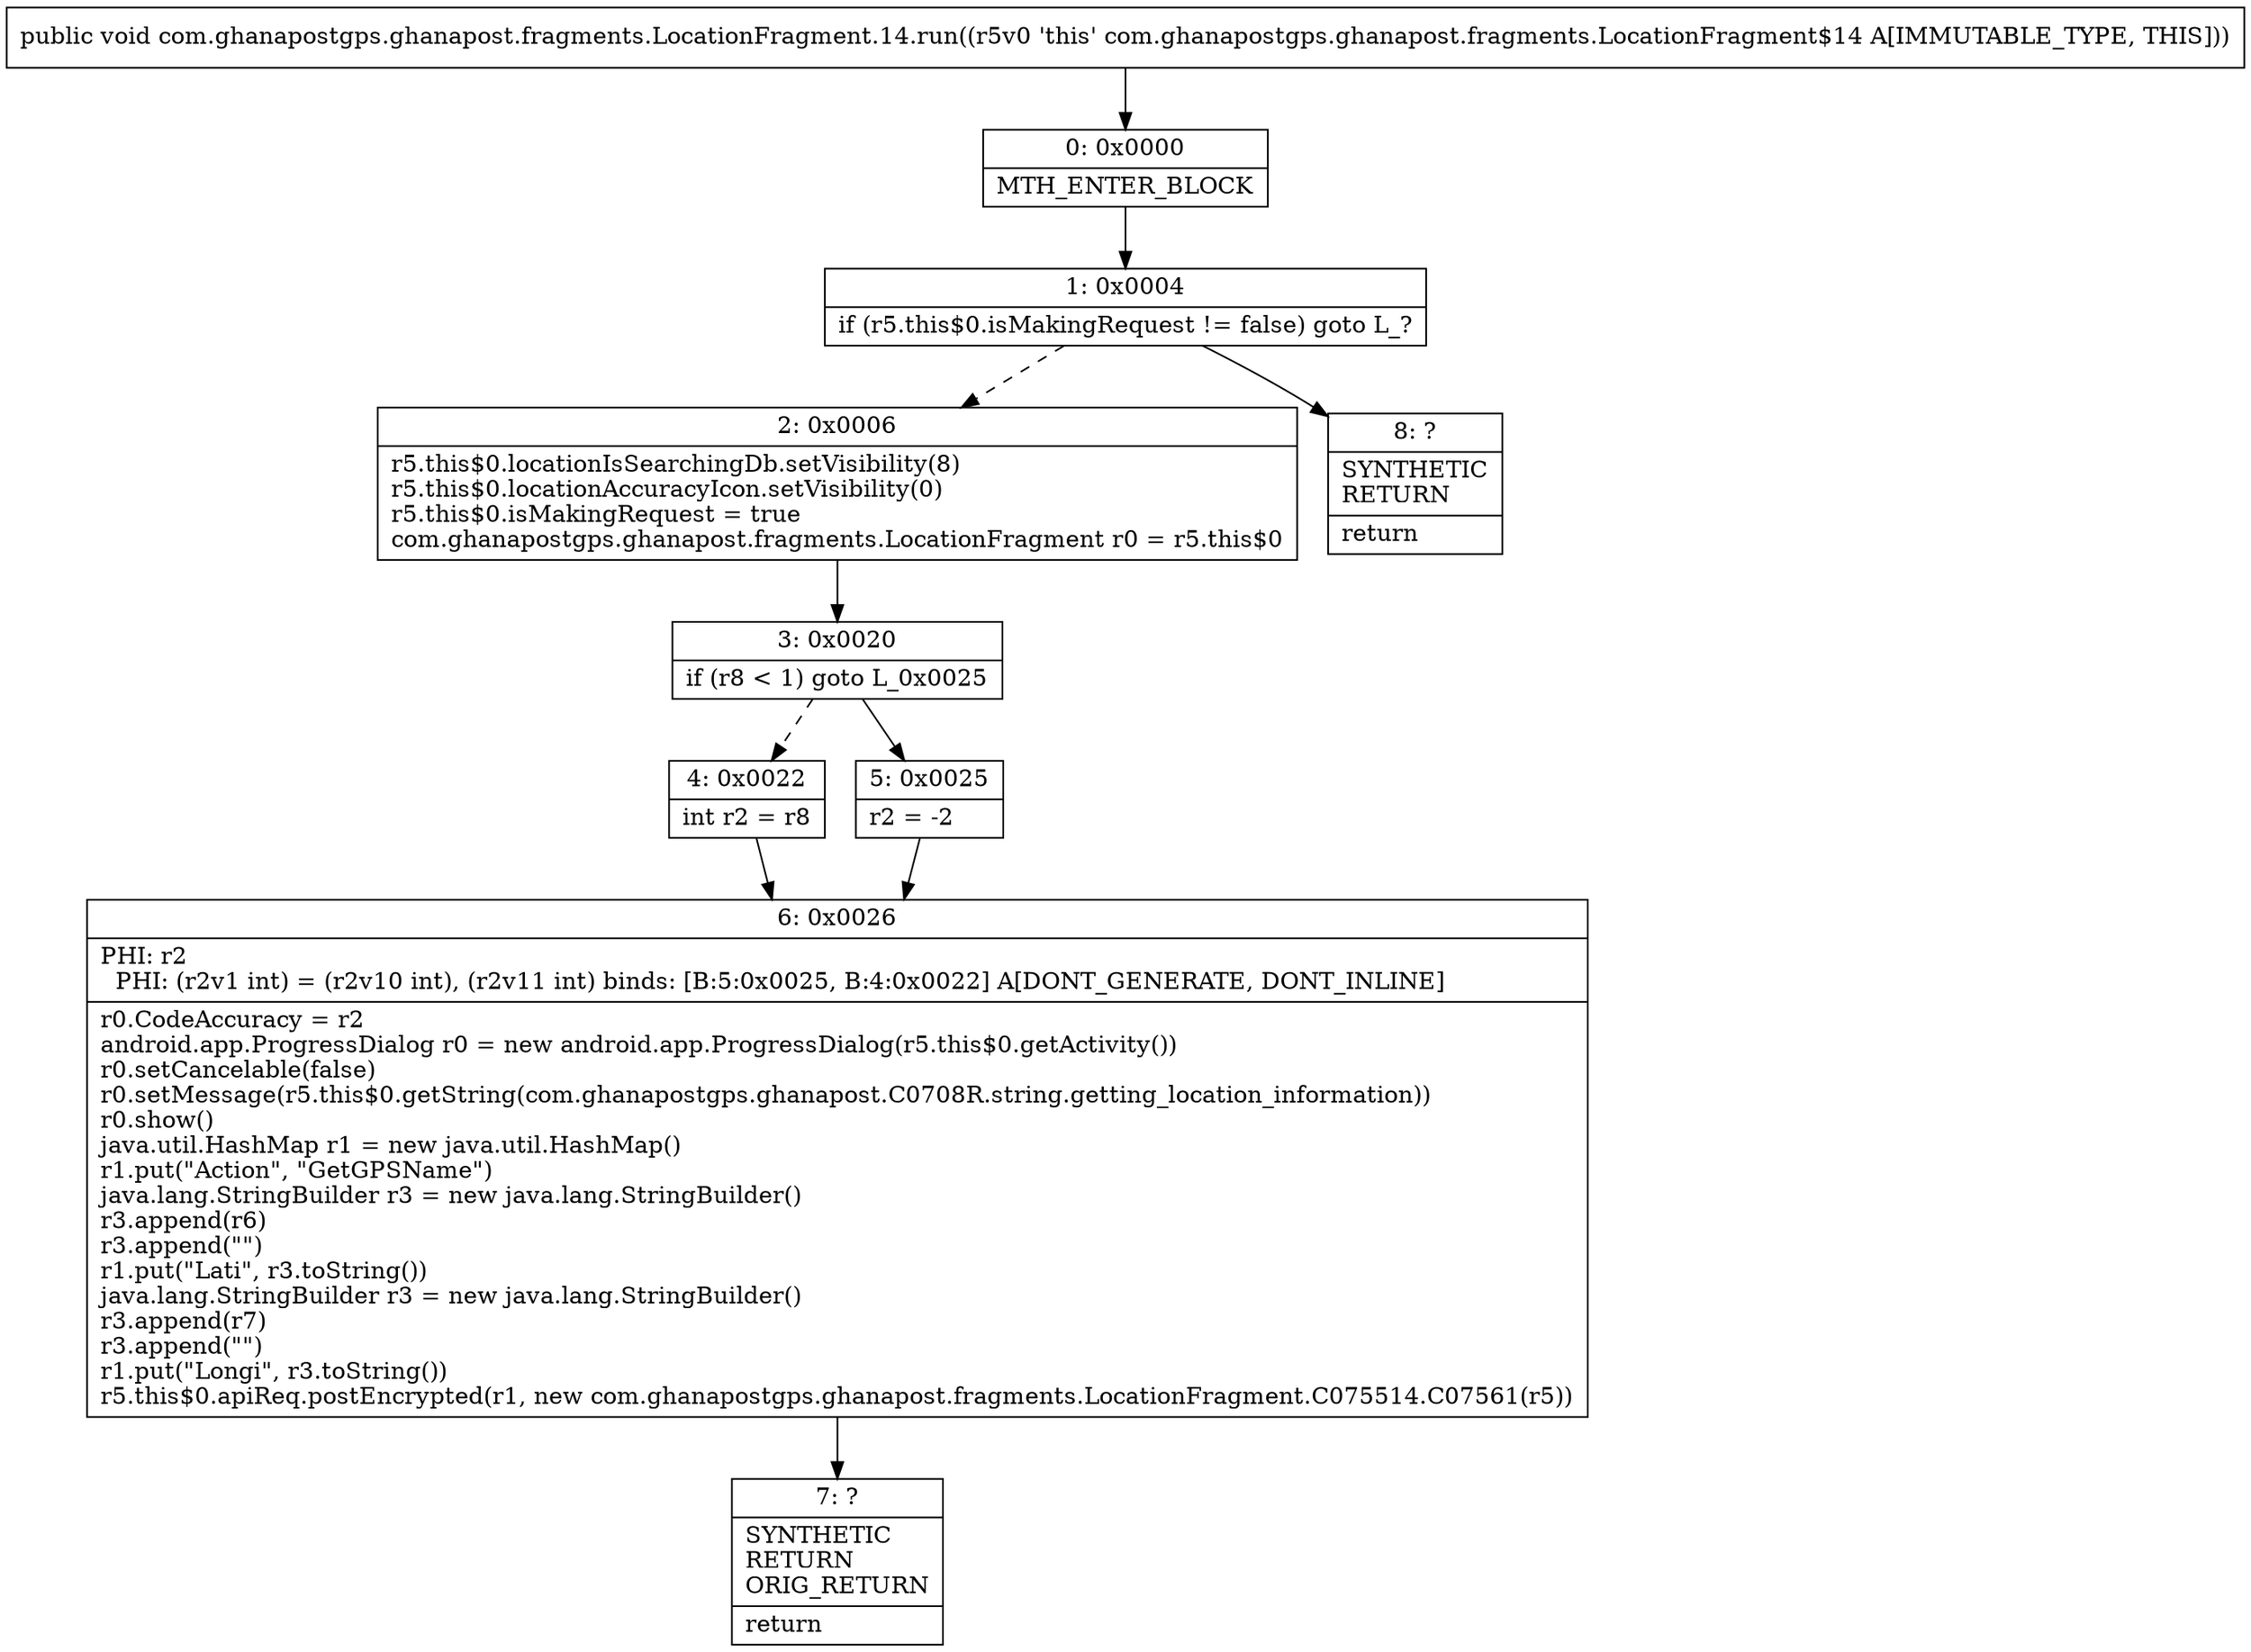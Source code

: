 digraph "CFG forcom.ghanapostgps.ghanapost.fragments.LocationFragment.14.run()V" {
Node_0 [shape=record,label="{0\:\ 0x0000|MTH_ENTER_BLOCK\l}"];
Node_1 [shape=record,label="{1\:\ 0x0004|if (r5.this$0.isMakingRequest != false) goto L_?\l}"];
Node_2 [shape=record,label="{2\:\ 0x0006|r5.this$0.locationIsSearchingDb.setVisibility(8)\lr5.this$0.locationAccuracyIcon.setVisibility(0)\lr5.this$0.isMakingRequest = true\lcom.ghanapostgps.ghanapost.fragments.LocationFragment r0 = r5.this$0\l}"];
Node_3 [shape=record,label="{3\:\ 0x0020|if (r8 \< 1) goto L_0x0025\l}"];
Node_4 [shape=record,label="{4\:\ 0x0022|int r2 = r8\l}"];
Node_5 [shape=record,label="{5\:\ 0x0025|r2 = \-2\l}"];
Node_6 [shape=record,label="{6\:\ 0x0026|PHI: r2 \l  PHI: (r2v1 int) = (r2v10 int), (r2v11 int) binds: [B:5:0x0025, B:4:0x0022] A[DONT_GENERATE, DONT_INLINE]\l|r0.CodeAccuracy = r2\landroid.app.ProgressDialog r0 = new android.app.ProgressDialog(r5.this$0.getActivity())\lr0.setCancelable(false)\lr0.setMessage(r5.this$0.getString(com.ghanapostgps.ghanapost.C0708R.string.getting_location_information))\lr0.show()\ljava.util.HashMap r1 = new java.util.HashMap()\lr1.put(\"Action\", \"GetGPSName\")\ljava.lang.StringBuilder r3 = new java.lang.StringBuilder()\lr3.append(r6)\lr3.append(\"\")\lr1.put(\"Lati\", r3.toString())\ljava.lang.StringBuilder r3 = new java.lang.StringBuilder()\lr3.append(r7)\lr3.append(\"\")\lr1.put(\"Longi\", r3.toString())\lr5.this$0.apiReq.postEncrypted(r1, new com.ghanapostgps.ghanapost.fragments.LocationFragment.C075514.C07561(r5))\l}"];
Node_7 [shape=record,label="{7\:\ ?|SYNTHETIC\lRETURN\lORIG_RETURN\l|return\l}"];
Node_8 [shape=record,label="{8\:\ ?|SYNTHETIC\lRETURN\l|return\l}"];
MethodNode[shape=record,label="{public void com.ghanapostgps.ghanapost.fragments.LocationFragment.14.run((r5v0 'this' com.ghanapostgps.ghanapost.fragments.LocationFragment$14 A[IMMUTABLE_TYPE, THIS])) }"];
MethodNode -> Node_0;
Node_0 -> Node_1;
Node_1 -> Node_2[style=dashed];
Node_1 -> Node_8;
Node_2 -> Node_3;
Node_3 -> Node_4[style=dashed];
Node_3 -> Node_5;
Node_4 -> Node_6;
Node_5 -> Node_6;
Node_6 -> Node_7;
}

